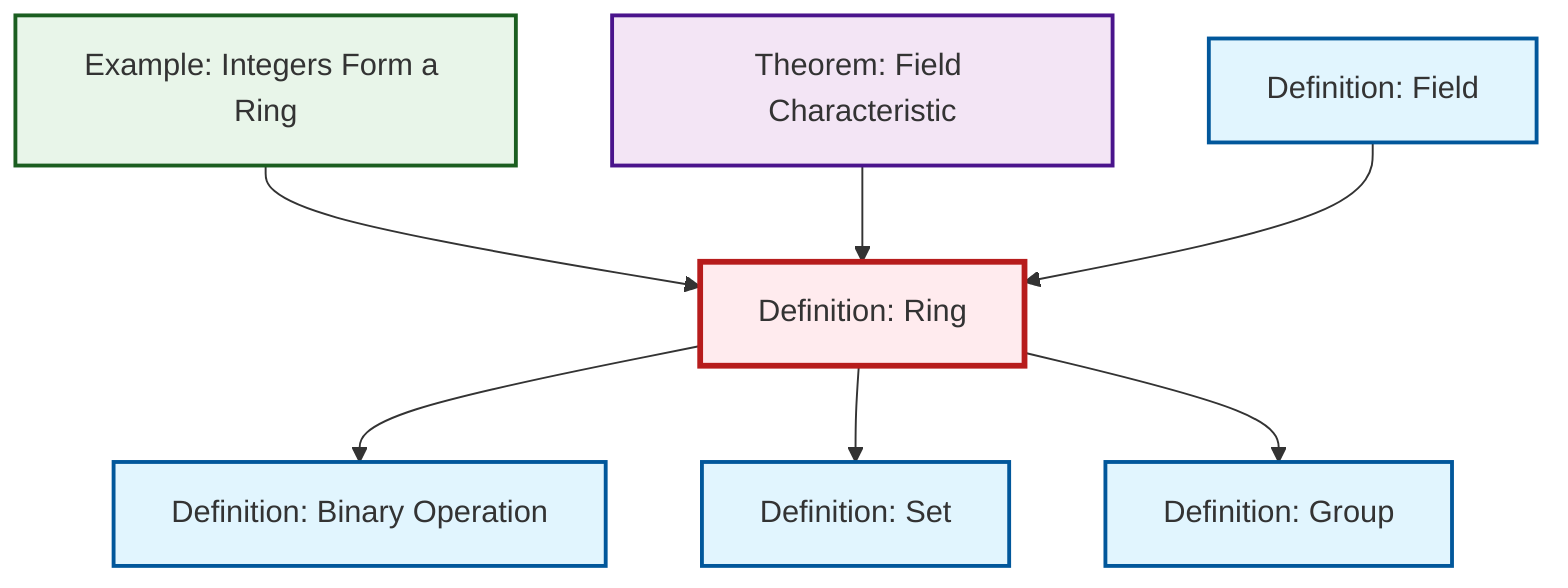 graph TD
    classDef definition fill:#e1f5fe,stroke:#01579b,stroke-width:2px
    classDef theorem fill:#f3e5f5,stroke:#4a148c,stroke-width:2px
    classDef axiom fill:#fff3e0,stroke:#e65100,stroke-width:2px
    classDef example fill:#e8f5e9,stroke:#1b5e20,stroke-width:2px
    classDef current fill:#ffebee,stroke:#b71c1c,stroke-width:3px
    def-field["Definition: Field"]:::definition
    ex-integers-ring["Example: Integers Form a Ring"]:::example
    def-group["Definition: Group"]:::definition
    def-binary-operation["Definition: Binary Operation"]:::definition
    thm-field-characteristic["Theorem: Field Characteristic"]:::theorem
    def-set["Definition: Set"]:::definition
    def-ring["Definition: Ring"]:::definition
    ex-integers-ring --> def-ring
    def-ring --> def-binary-operation
    thm-field-characteristic --> def-ring
    def-field --> def-ring
    def-ring --> def-set
    def-ring --> def-group
    class def-ring current